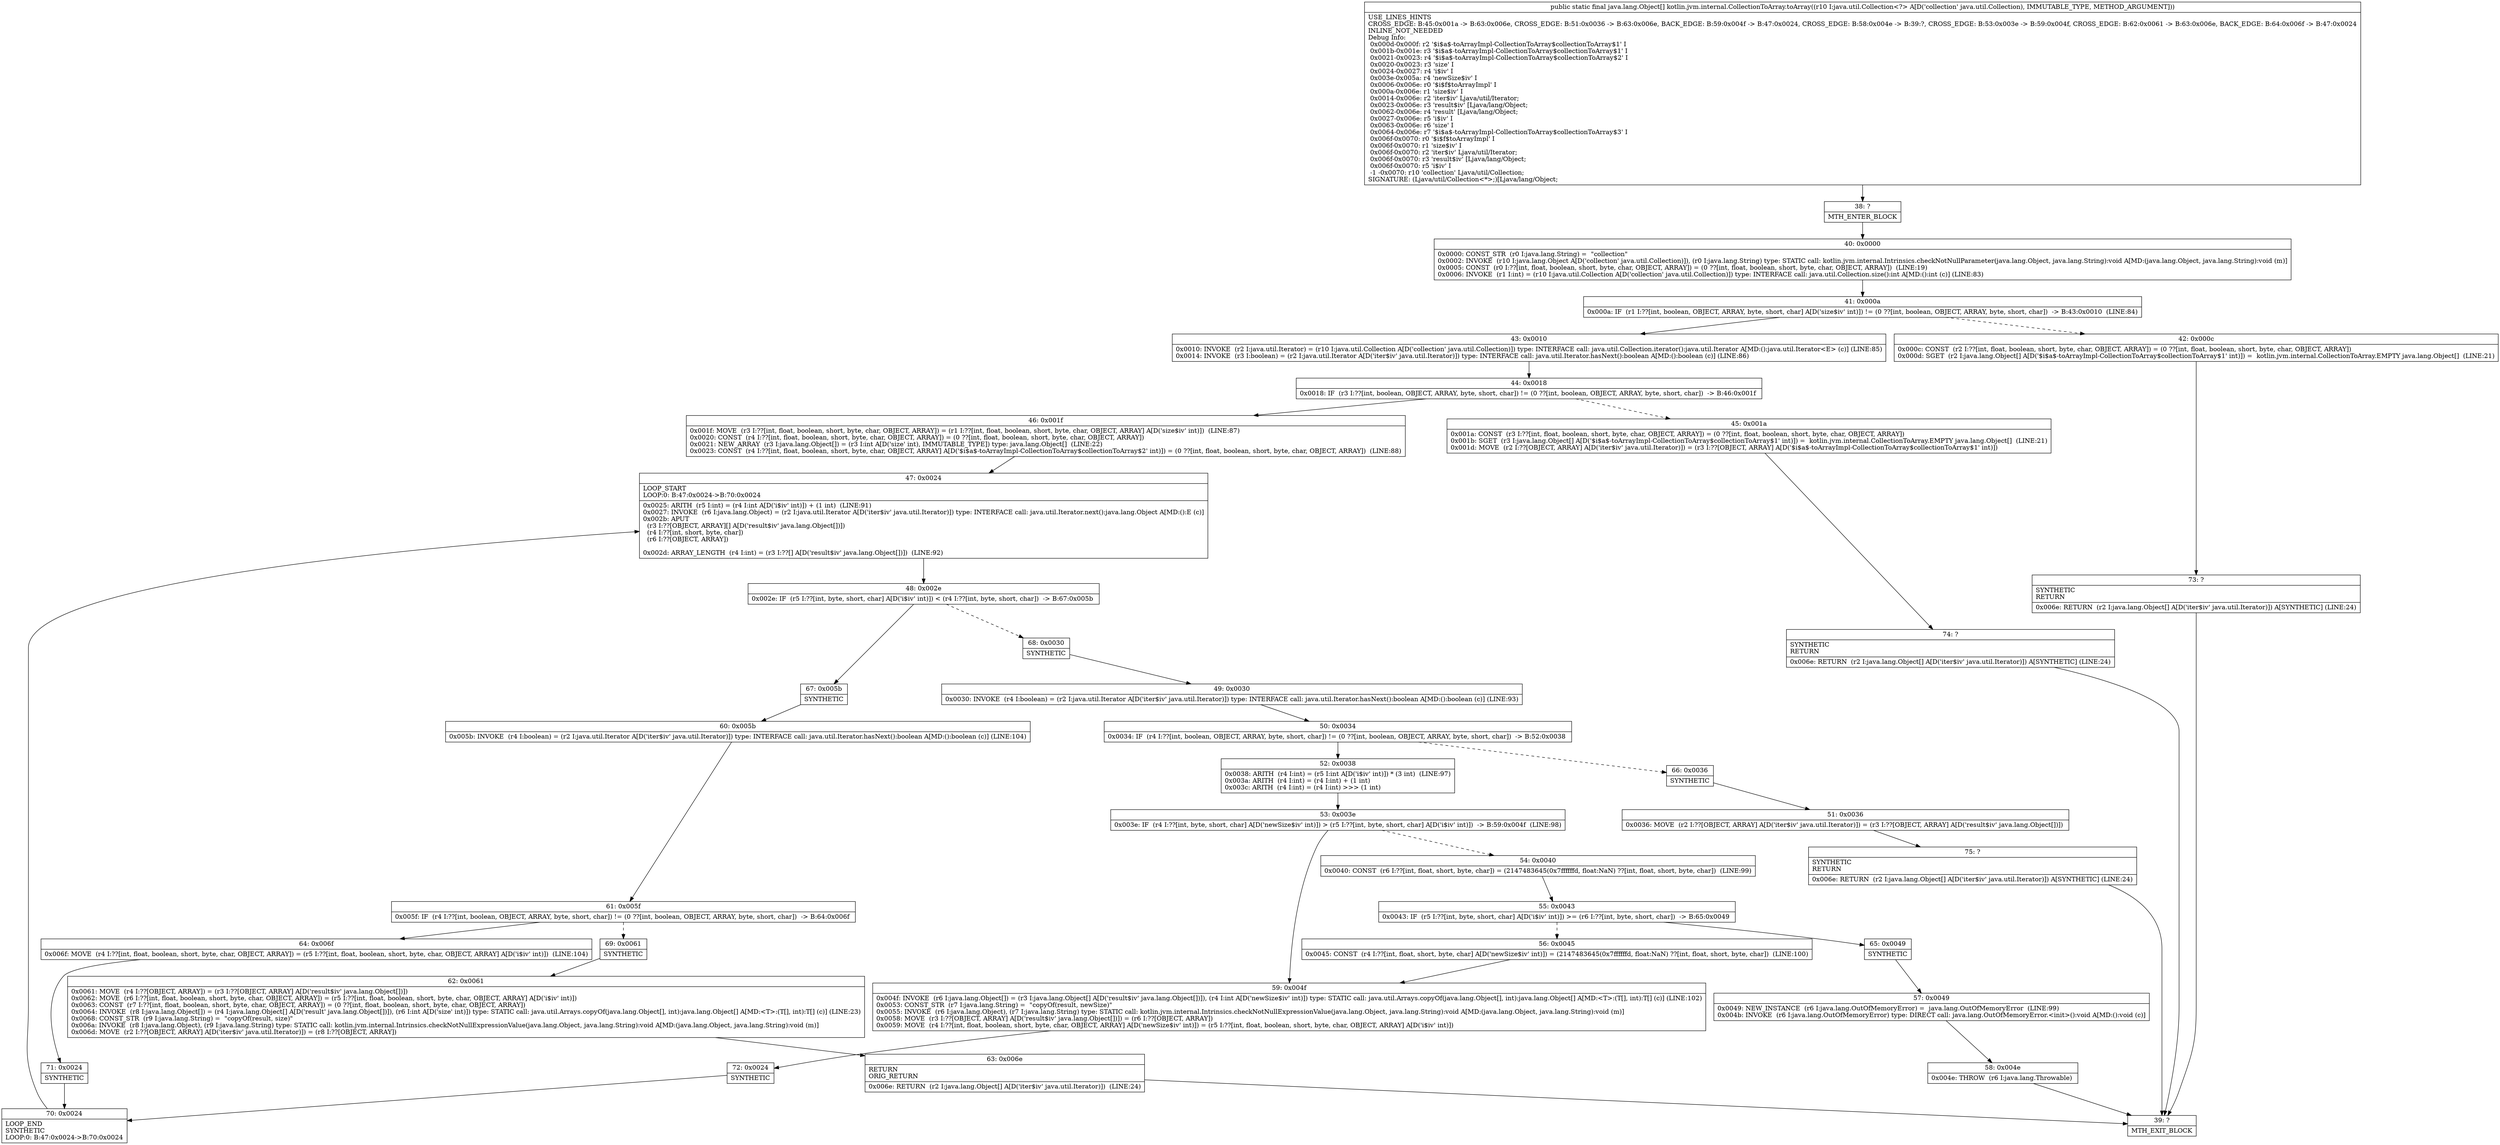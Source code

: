digraph "CFG forkotlin.jvm.internal.CollectionToArray.toArray(Ljava\/util\/Collection;)[Ljava\/lang\/Object;" {
Node_38 [shape=record,label="{38\:\ ?|MTH_ENTER_BLOCK\l}"];
Node_40 [shape=record,label="{40\:\ 0x0000|0x0000: CONST_STR  (r0 I:java.lang.String) =  \"collection\" \l0x0002: INVOKE  (r10 I:java.lang.Object A[D('collection' java.util.Collection)]), (r0 I:java.lang.String) type: STATIC call: kotlin.jvm.internal.Intrinsics.checkNotNullParameter(java.lang.Object, java.lang.String):void A[MD:(java.lang.Object, java.lang.String):void (m)]\l0x0005: CONST  (r0 I:??[int, float, boolean, short, byte, char, OBJECT, ARRAY]) = (0 ??[int, float, boolean, short, byte, char, OBJECT, ARRAY])  (LINE:19)\l0x0006: INVOKE  (r1 I:int) = (r10 I:java.util.Collection A[D('collection' java.util.Collection)]) type: INTERFACE call: java.util.Collection.size():int A[MD:():int (c)] (LINE:83)\l}"];
Node_41 [shape=record,label="{41\:\ 0x000a|0x000a: IF  (r1 I:??[int, boolean, OBJECT, ARRAY, byte, short, char] A[D('size$iv' int)]) != (0 ??[int, boolean, OBJECT, ARRAY, byte, short, char])  \-\> B:43:0x0010  (LINE:84)\l}"];
Node_42 [shape=record,label="{42\:\ 0x000c|0x000c: CONST  (r2 I:??[int, float, boolean, short, byte, char, OBJECT, ARRAY]) = (0 ??[int, float, boolean, short, byte, char, OBJECT, ARRAY]) \l0x000d: SGET  (r2 I:java.lang.Object[] A[D('$i$a$\-toArrayImpl\-CollectionToArray$collectionToArray$1' int)]) =  kotlin.jvm.internal.CollectionToArray.EMPTY java.lang.Object[]  (LINE:21)\l}"];
Node_73 [shape=record,label="{73\:\ ?|SYNTHETIC\lRETURN\l|0x006e: RETURN  (r2 I:java.lang.Object[] A[D('iter$iv' java.util.Iterator)]) A[SYNTHETIC] (LINE:24)\l}"];
Node_39 [shape=record,label="{39\:\ ?|MTH_EXIT_BLOCK\l}"];
Node_43 [shape=record,label="{43\:\ 0x0010|0x0010: INVOKE  (r2 I:java.util.Iterator) = (r10 I:java.util.Collection A[D('collection' java.util.Collection)]) type: INTERFACE call: java.util.Collection.iterator():java.util.Iterator A[MD:():java.util.Iterator\<E\> (c)] (LINE:85)\l0x0014: INVOKE  (r3 I:boolean) = (r2 I:java.util.Iterator A[D('iter$iv' java.util.Iterator)]) type: INTERFACE call: java.util.Iterator.hasNext():boolean A[MD:():boolean (c)] (LINE:86)\l}"];
Node_44 [shape=record,label="{44\:\ 0x0018|0x0018: IF  (r3 I:??[int, boolean, OBJECT, ARRAY, byte, short, char]) != (0 ??[int, boolean, OBJECT, ARRAY, byte, short, char])  \-\> B:46:0x001f \l}"];
Node_45 [shape=record,label="{45\:\ 0x001a|0x001a: CONST  (r3 I:??[int, float, boolean, short, byte, char, OBJECT, ARRAY]) = (0 ??[int, float, boolean, short, byte, char, OBJECT, ARRAY]) \l0x001b: SGET  (r3 I:java.lang.Object[] A[D('$i$a$\-toArrayImpl\-CollectionToArray$collectionToArray$1' int)]) =  kotlin.jvm.internal.CollectionToArray.EMPTY java.lang.Object[]  (LINE:21)\l0x001d: MOVE  (r2 I:??[OBJECT, ARRAY] A[D('iter$iv' java.util.Iterator)]) = (r3 I:??[OBJECT, ARRAY] A[D('$i$a$\-toArrayImpl\-CollectionToArray$collectionToArray$1' int)]) \l}"];
Node_74 [shape=record,label="{74\:\ ?|SYNTHETIC\lRETURN\l|0x006e: RETURN  (r2 I:java.lang.Object[] A[D('iter$iv' java.util.Iterator)]) A[SYNTHETIC] (LINE:24)\l}"];
Node_46 [shape=record,label="{46\:\ 0x001f|0x001f: MOVE  (r3 I:??[int, float, boolean, short, byte, char, OBJECT, ARRAY]) = (r1 I:??[int, float, boolean, short, byte, char, OBJECT, ARRAY] A[D('size$iv' int)])  (LINE:87)\l0x0020: CONST  (r4 I:??[int, float, boolean, short, byte, char, OBJECT, ARRAY]) = (0 ??[int, float, boolean, short, byte, char, OBJECT, ARRAY]) \l0x0021: NEW_ARRAY  (r3 I:java.lang.Object[]) = (r3 I:int A[D('size' int), IMMUTABLE_TYPE]) type: java.lang.Object[]  (LINE:22)\l0x0023: CONST  (r4 I:??[int, float, boolean, short, byte, char, OBJECT, ARRAY] A[D('$i$a$\-toArrayImpl\-CollectionToArray$collectionToArray$2' int)]) = (0 ??[int, float, boolean, short, byte, char, OBJECT, ARRAY])  (LINE:88)\l}"];
Node_47 [shape=record,label="{47\:\ 0x0024|LOOP_START\lLOOP:0: B:47:0x0024\-\>B:70:0x0024\l|0x0025: ARITH  (r5 I:int) = (r4 I:int A[D('i$iv' int)]) + (1 int)  (LINE:91)\l0x0027: INVOKE  (r6 I:java.lang.Object) = (r2 I:java.util.Iterator A[D('iter$iv' java.util.Iterator)]) type: INTERFACE call: java.util.Iterator.next():java.lang.Object A[MD:():E (c)]\l0x002b: APUT  \l  (r3 I:??[OBJECT, ARRAY][] A[D('result$iv' java.lang.Object[])])\l  (r4 I:??[int, short, byte, char])\l  (r6 I:??[OBJECT, ARRAY])\l \l0x002d: ARRAY_LENGTH  (r4 I:int) = (r3 I:??[] A[D('result$iv' java.lang.Object[])])  (LINE:92)\l}"];
Node_48 [shape=record,label="{48\:\ 0x002e|0x002e: IF  (r5 I:??[int, byte, short, char] A[D('i$iv' int)]) \< (r4 I:??[int, byte, short, char])  \-\> B:67:0x005b \l}"];
Node_67 [shape=record,label="{67\:\ 0x005b|SYNTHETIC\l}"];
Node_60 [shape=record,label="{60\:\ 0x005b|0x005b: INVOKE  (r4 I:boolean) = (r2 I:java.util.Iterator A[D('iter$iv' java.util.Iterator)]) type: INTERFACE call: java.util.Iterator.hasNext():boolean A[MD:():boolean (c)] (LINE:104)\l}"];
Node_61 [shape=record,label="{61\:\ 0x005f|0x005f: IF  (r4 I:??[int, boolean, OBJECT, ARRAY, byte, short, char]) != (0 ??[int, boolean, OBJECT, ARRAY, byte, short, char])  \-\> B:64:0x006f \l}"];
Node_64 [shape=record,label="{64\:\ 0x006f|0x006f: MOVE  (r4 I:??[int, float, boolean, short, byte, char, OBJECT, ARRAY]) = (r5 I:??[int, float, boolean, short, byte, char, OBJECT, ARRAY] A[D('i$iv' int)])  (LINE:104)\l}"];
Node_71 [shape=record,label="{71\:\ 0x0024|SYNTHETIC\l}"];
Node_70 [shape=record,label="{70\:\ 0x0024|LOOP_END\lSYNTHETIC\lLOOP:0: B:47:0x0024\-\>B:70:0x0024\l}"];
Node_69 [shape=record,label="{69\:\ 0x0061|SYNTHETIC\l}"];
Node_62 [shape=record,label="{62\:\ 0x0061|0x0061: MOVE  (r4 I:??[OBJECT, ARRAY]) = (r3 I:??[OBJECT, ARRAY] A[D('result$iv' java.lang.Object[])]) \l0x0062: MOVE  (r6 I:??[int, float, boolean, short, byte, char, OBJECT, ARRAY]) = (r5 I:??[int, float, boolean, short, byte, char, OBJECT, ARRAY] A[D('i$iv' int)]) \l0x0063: CONST  (r7 I:??[int, float, boolean, short, byte, char, OBJECT, ARRAY]) = (0 ??[int, float, boolean, short, byte, char, OBJECT, ARRAY]) \l0x0064: INVOKE  (r8 I:java.lang.Object[]) = (r4 I:java.lang.Object[] A[D('result' java.lang.Object[])]), (r6 I:int A[D('size' int)]) type: STATIC call: java.util.Arrays.copyOf(java.lang.Object[], int):java.lang.Object[] A[MD:\<T\>:(T[], int):T[] (c)] (LINE:23)\l0x0068: CONST_STR  (r9 I:java.lang.String) =  \"copyOf(result, size)\" \l0x006a: INVOKE  (r8 I:java.lang.Object), (r9 I:java.lang.String) type: STATIC call: kotlin.jvm.internal.Intrinsics.checkNotNullExpressionValue(java.lang.Object, java.lang.String):void A[MD:(java.lang.Object, java.lang.String):void (m)]\l0x006d: MOVE  (r2 I:??[OBJECT, ARRAY] A[D('iter$iv' java.util.Iterator)]) = (r8 I:??[OBJECT, ARRAY]) \l}"];
Node_63 [shape=record,label="{63\:\ 0x006e|RETURN\lORIG_RETURN\l|0x006e: RETURN  (r2 I:java.lang.Object[] A[D('iter$iv' java.util.Iterator)])  (LINE:24)\l}"];
Node_68 [shape=record,label="{68\:\ 0x0030|SYNTHETIC\l}"];
Node_49 [shape=record,label="{49\:\ 0x0030|0x0030: INVOKE  (r4 I:boolean) = (r2 I:java.util.Iterator A[D('iter$iv' java.util.Iterator)]) type: INTERFACE call: java.util.Iterator.hasNext():boolean A[MD:():boolean (c)] (LINE:93)\l}"];
Node_50 [shape=record,label="{50\:\ 0x0034|0x0034: IF  (r4 I:??[int, boolean, OBJECT, ARRAY, byte, short, char]) != (0 ??[int, boolean, OBJECT, ARRAY, byte, short, char])  \-\> B:52:0x0038 \l}"];
Node_52 [shape=record,label="{52\:\ 0x0038|0x0038: ARITH  (r4 I:int) = (r5 I:int A[D('i$iv' int)]) * (3 int)  (LINE:97)\l0x003a: ARITH  (r4 I:int) = (r4 I:int) + (1 int) \l0x003c: ARITH  (r4 I:int) = (r4 I:int) \>\>\> (1 int) \l}"];
Node_53 [shape=record,label="{53\:\ 0x003e|0x003e: IF  (r4 I:??[int, byte, short, char] A[D('newSize$iv' int)]) \> (r5 I:??[int, byte, short, char] A[D('i$iv' int)])  \-\> B:59:0x004f  (LINE:98)\l}"];
Node_54 [shape=record,label="{54\:\ 0x0040|0x0040: CONST  (r6 I:??[int, float, short, byte, char]) = (2147483645(0x7ffffffd, float:NaN) ??[int, float, short, byte, char])  (LINE:99)\l}"];
Node_55 [shape=record,label="{55\:\ 0x0043|0x0043: IF  (r5 I:??[int, byte, short, char] A[D('i$iv' int)]) \>= (r6 I:??[int, byte, short, char])  \-\> B:65:0x0049 \l}"];
Node_56 [shape=record,label="{56\:\ 0x0045|0x0045: CONST  (r4 I:??[int, float, short, byte, char] A[D('newSize$iv' int)]) = (2147483645(0x7ffffffd, float:NaN) ??[int, float, short, byte, char])  (LINE:100)\l}"];
Node_65 [shape=record,label="{65\:\ 0x0049|SYNTHETIC\l}"];
Node_57 [shape=record,label="{57\:\ 0x0049|0x0049: NEW_INSTANCE  (r6 I:java.lang.OutOfMemoryError) =  java.lang.OutOfMemoryError  (LINE:99)\l0x004b: INVOKE  (r6 I:java.lang.OutOfMemoryError) type: DIRECT call: java.lang.OutOfMemoryError.\<init\>():void A[MD:():void (c)]\l}"];
Node_58 [shape=record,label="{58\:\ 0x004e|0x004e: THROW  (r6 I:java.lang.Throwable) \l}"];
Node_59 [shape=record,label="{59\:\ 0x004f|0x004f: INVOKE  (r6 I:java.lang.Object[]) = (r3 I:java.lang.Object[] A[D('result$iv' java.lang.Object[])]), (r4 I:int A[D('newSize$iv' int)]) type: STATIC call: java.util.Arrays.copyOf(java.lang.Object[], int):java.lang.Object[] A[MD:\<T\>:(T[], int):T[] (c)] (LINE:102)\l0x0053: CONST_STR  (r7 I:java.lang.String) =  \"copyOf(result, newSize)\" \l0x0055: INVOKE  (r6 I:java.lang.Object), (r7 I:java.lang.String) type: STATIC call: kotlin.jvm.internal.Intrinsics.checkNotNullExpressionValue(java.lang.Object, java.lang.String):void A[MD:(java.lang.Object, java.lang.String):void (m)]\l0x0058: MOVE  (r3 I:??[OBJECT, ARRAY] A[D('result$iv' java.lang.Object[])]) = (r6 I:??[OBJECT, ARRAY]) \l0x0059: MOVE  (r4 I:??[int, float, boolean, short, byte, char, OBJECT, ARRAY] A[D('newSize$iv' int)]) = (r5 I:??[int, float, boolean, short, byte, char, OBJECT, ARRAY] A[D('i$iv' int)]) \l}"];
Node_72 [shape=record,label="{72\:\ 0x0024|SYNTHETIC\l}"];
Node_66 [shape=record,label="{66\:\ 0x0036|SYNTHETIC\l}"];
Node_51 [shape=record,label="{51\:\ 0x0036|0x0036: MOVE  (r2 I:??[OBJECT, ARRAY] A[D('iter$iv' java.util.Iterator)]) = (r3 I:??[OBJECT, ARRAY] A[D('result$iv' java.lang.Object[])]) \l}"];
Node_75 [shape=record,label="{75\:\ ?|SYNTHETIC\lRETURN\l|0x006e: RETURN  (r2 I:java.lang.Object[] A[D('iter$iv' java.util.Iterator)]) A[SYNTHETIC] (LINE:24)\l}"];
MethodNode[shape=record,label="{public static final java.lang.Object[] kotlin.jvm.internal.CollectionToArray.toArray((r10 I:java.util.Collection\<?\> A[D('collection' java.util.Collection), IMMUTABLE_TYPE, METHOD_ARGUMENT]))  | USE_LINES_HINTS\lCROSS_EDGE: B:45:0x001a \-\> B:63:0x006e, CROSS_EDGE: B:51:0x0036 \-\> B:63:0x006e, BACK_EDGE: B:59:0x004f \-\> B:47:0x0024, CROSS_EDGE: B:58:0x004e \-\> B:39:?, CROSS_EDGE: B:53:0x003e \-\> B:59:0x004f, CROSS_EDGE: B:62:0x0061 \-\> B:63:0x006e, BACK_EDGE: B:64:0x006f \-\> B:47:0x0024\lINLINE_NOT_NEEDED\lDebug Info:\l  0x000d\-0x000f: r2 '$i$a$\-toArrayImpl\-CollectionToArray$collectionToArray$1' I\l  0x001b\-0x001e: r3 '$i$a$\-toArrayImpl\-CollectionToArray$collectionToArray$1' I\l  0x0021\-0x0023: r4 '$i$a$\-toArrayImpl\-CollectionToArray$collectionToArray$2' I\l  0x0020\-0x0023: r3 'size' I\l  0x0024\-0x0027: r4 'i$iv' I\l  0x003e\-0x005a: r4 'newSize$iv' I\l  0x0006\-0x006e: r0 '$i$f$toArrayImpl' I\l  0x000a\-0x006e: r1 'size$iv' I\l  0x0014\-0x006e: r2 'iter$iv' Ljava\/util\/Iterator;\l  0x0023\-0x006e: r3 'result$iv' [Ljava\/lang\/Object;\l  0x0062\-0x006e: r4 'result' [Ljava\/lang\/Object;\l  0x0027\-0x006e: r5 'i$iv' I\l  0x0063\-0x006e: r6 'size' I\l  0x0064\-0x006e: r7 '$i$a$\-toArrayImpl\-CollectionToArray$collectionToArray$3' I\l  0x006f\-0x0070: r0 '$i$f$toArrayImpl' I\l  0x006f\-0x0070: r1 'size$iv' I\l  0x006f\-0x0070: r2 'iter$iv' Ljava\/util\/Iterator;\l  0x006f\-0x0070: r3 'result$iv' [Ljava\/lang\/Object;\l  0x006f\-0x0070: r5 'i$iv' I\l  \-1 \-0x0070: r10 'collection' Ljava\/util\/Collection;\lSIGNATURE: (Ljava\/util\/Collection\<*\>;)[Ljava\/lang\/Object;\l}"];
MethodNode -> Node_38;Node_38 -> Node_40;
Node_40 -> Node_41;
Node_41 -> Node_42[style=dashed];
Node_41 -> Node_43;
Node_42 -> Node_73;
Node_73 -> Node_39;
Node_43 -> Node_44;
Node_44 -> Node_45[style=dashed];
Node_44 -> Node_46;
Node_45 -> Node_74;
Node_74 -> Node_39;
Node_46 -> Node_47;
Node_47 -> Node_48;
Node_48 -> Node_67;
Node_48 -> Node_68[style=dashed];
Node_67 -> Node_60;
Node_60 -> Node_61;
Node_61 -> Node_64;
Node_61 -> Node_69[style=dashed];
Node_64 -> Node_71;
Node_71 -> Node_70;
Node_70 -> Node_47;
Node_69 -> Node_62;
Node_62 -> Node_63;
Node_63 -> Node_39;
Node_68 -> Node_49;
Node_49 -> Node_50;
Node_50 -> Node_52;
Node_50 -> Node_66[style=dashed];
Node_52 -> Node_53;
Node_53 -> Node_54[style=dashed];
Node_53 -> Node_59;
Node_54 -> Node_55;
Node_55 -> Node_56[style=dashed];
Node_55 -> Node_65;
Node_56 -> Node_59;
Node_65 -> Node_57;
Node_57 -> Node_58;
Node_58 -> Node_39;
Node_59 -> Node_72;
Node_72 -> Node_70;
Node_66 -> Node_51;
Node_51 -> Node_75;
Node_75 -> Node_39;
}

